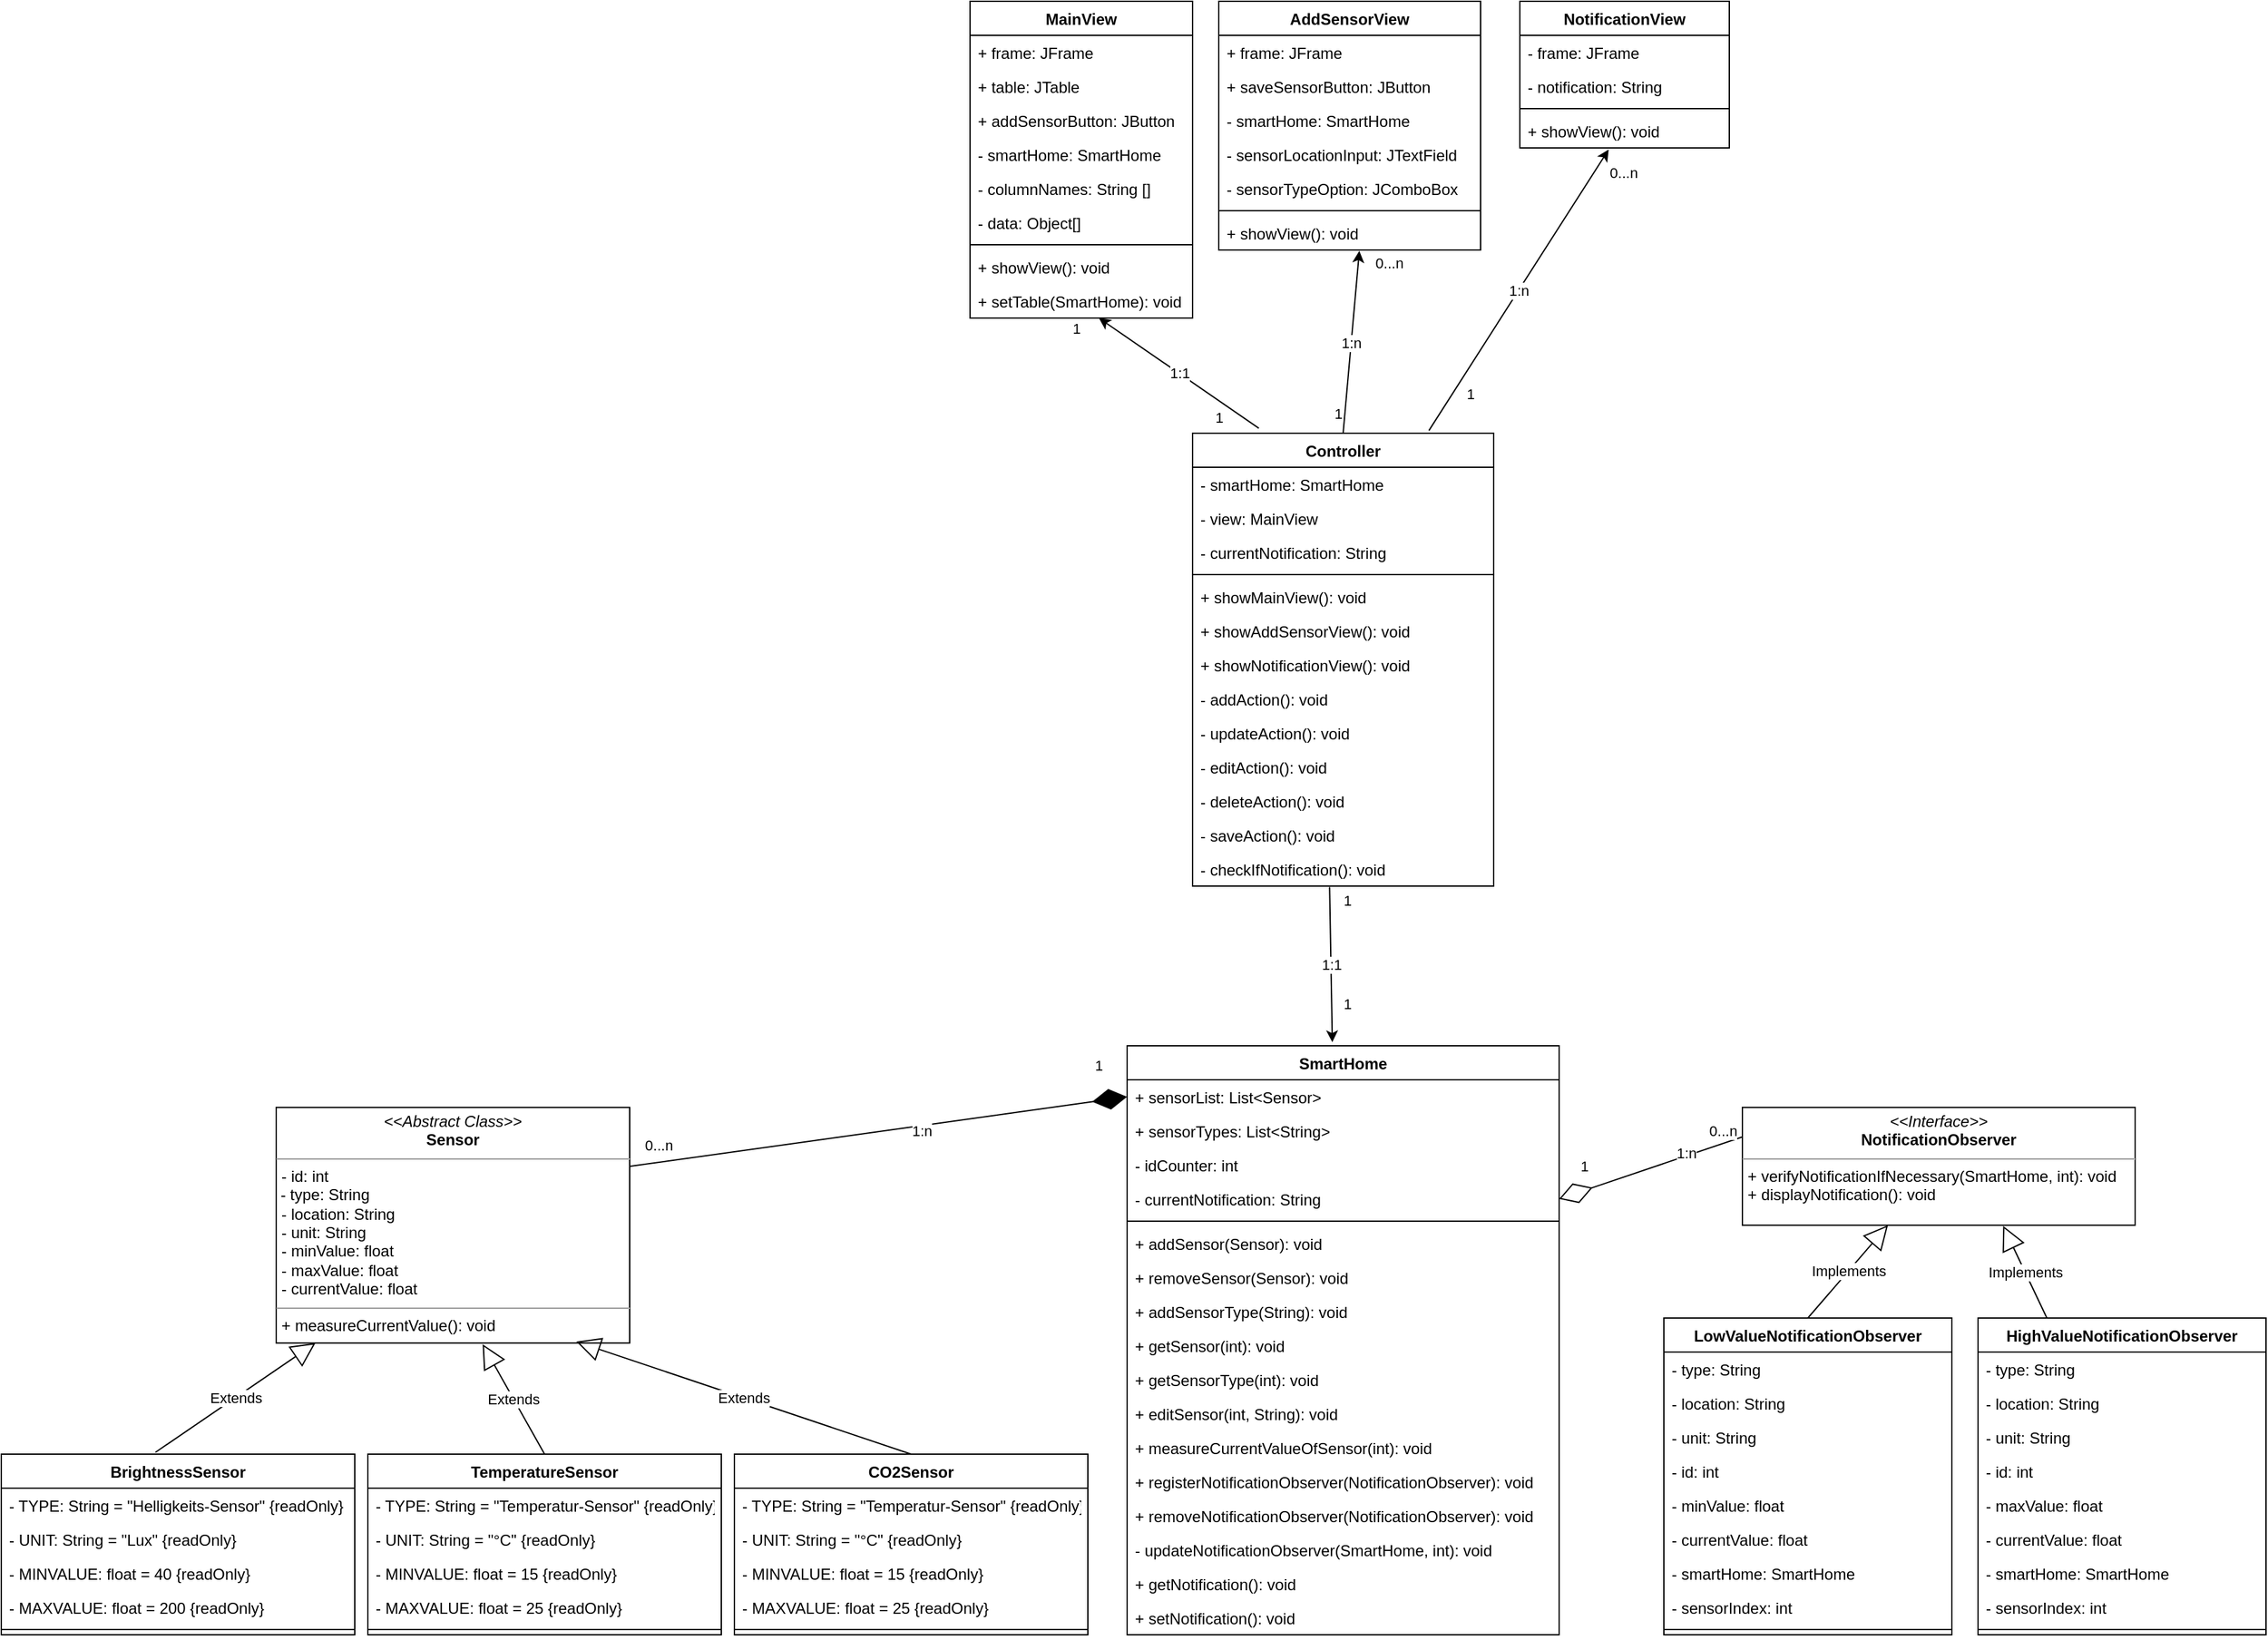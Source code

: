 <mxfile version="19.0.3" type="device"><diagram name="Page-1" id="c4acf3e9-155e-7222-9cf6-157b1a14988f"><mxGraphModel dx="1370" dy="1654" grid="1" gridSize="10" guides="1" tooltips="1" connect="1" arrows="1" fold="1" page="1" pageScale="1" pageWidth="1100" pageHeight="850" background="none" math="0" shadow="0"><root><mxCell id="0"/><mxCell id="1" parent="0"/><mxCell id="vU2wvbLDPUn8kgUTDL84-5" value="SmartHome" style="swimlane;fontStyle=1;align=center;verticalAlign=top;childLayout=stackLayout;horizontal=1;startSize=26;horizontalStack=0;resizeParent=1;resizeParentMax=0;resizeLast=0;collapsible=1;marginBottom=0;" parent="1" vertex="1"><mxGeometry x="870" y="388" width="330" height="450" as="geometry"/></mxCell><mxCell id="vU2wvbLDPUn8kgUTDL84-6" value="+ sensorList: List&lt;Sensor&gt;" style="text;strokeColor=none;fillColor=none;align=left;verticalAlign=top;spacingLeft=4;spacingRight=4;overflow=hidden;rotatable=0;points=[[0,0.5],[1,0.5]];portConstraint=eastwest;" parent="vU2wvbLDPUn8kgUTDL84-5" vertex="1"><mxGeometry y="26" width="330" height="26" as="geometry"/></mxCell><mxCell id="vU2wvbLDPUn8kgUTDL84-7" value="+ sensorTypes: List&lt;String&gt;" style="text;strokeColor=none;fillColor=none;align=left;verticalAlign=top;spacingLeft=4;spacingRight=4;overflow=hidden;rotatable=0;points=[[0,0.5],[1,0.5]];portConstraint=eastwest;" parent="vU2wvbLDPUn8kgUTDL84-5" vertex="1"><mxGeometry y="52" width="330" height="26" as="geometry"/></mxCell><mxCell id="vU2wvbLDPUn8kgUTDL84-44" value="- idCounter: int" style="text;strokeColor=none;fillColor=none;align=left;verticalAlign=top;spacingLeft=4;spacingRight=4;overflow=hidden;rotatable=0;points=[[0,0.5],[1,0.5]];portConstraint=eastwest;" parent="vU2wvbLDPUn8kgUTDL84-5" vertex="1"><mxGeometry y="78" width="330" height="26" as="geometry"/></mxCell><mxCell id="vU2wvbLDPUn8kgUTDL84-45" value="- currentNotification: String" style="text;strokeColor=none;fillColor=none;align=left;verticalAlign=top;spacingLeft=4;spacingRight=4;overflow=hidden;rotatable=0;points=[[0,0.5],[1,0.5]];portConstraint=eastwest;" parent="vU2wvbLDPUn8kgUTDL84-5" vertex="1"><mxGeometry y="104" width="330" height="26" as="geometry"/></mxCell><mxCell id="vU2wvbLDPUn8kgUTDL84-8" value="" style="line;strokeWidth=1;fillColor=none;align=left;verticalAlign=middle;spacingTop=-1;spacingLeft=3;spacingRight=3;rotatable=0;labelPosition=right;points=[];portConstraint=eastwest;" parent="vU2wvbLDPUn8kgUTDL84-5" vertex="1"><mxGeometry y="130" width="330" height="8" as="geometry"/></mxCell><mxCell id="vU2wvbLDPUn8kgUTDL84-9" value="+ addSensor(Sensor): void" style="text;strokeColor=none;fillColor=none;align=left;verticalAlign=top;spacingLeft=4;spacingRight=4;overflow=hidden;rotatable=0;points=[[0,0.5],[1,0.5]];portConstraint=eastwest;" parent="vU2wvbLDPUn8kgUTDL84-5" vertex="1"><mxGeometry y="138" width="330" height="26" as="geometry"/></mxCell><mxCell id="vU2wvbLDPUn8kgUTDL84-10" value="+ removeSensor(Sensor): void" style="text;strokeColor=none;fillColor=none;align=left;verticalAlign=top;spacingLeft=4;spacingRight=4;overflow=hidden;rotatable=0;points=[[0,0.5],[1,0.5]];portConstraint=eastwest;" parent="vU2wvbLDPUn8kgUTDL84-5" vertex="1"><mxGeometry y="164" width="330" height="26" as="geometry"/></mxCell><mxCell id="vU2wvbLDPUn8kgUTDL84-46" value="+ addSensorType(String): void" style="text;strokeColor=none;fillColor=none;align=left;verticalAlign=top;spacingLeft=4;spacingRight=4;overflow=hidden;rotatable=0;points=[[0,0.5],[1,0.5]];portConstraint=eastwest;" parent="vU2wvbLDPUn8kgUTDL84-5" vertex="1"><mxGeometry y="190" width="330" height="26" as="geometry"/></mxCell><mxCell id="vU2wvbLDPUn8kgUTDL84-47" value="+ getSensor(int): void" style="text;strokeColor=none;fillColor=none;align=left;verticalAlign=top;spacingLeft=4;spacingRight=4;overflow=hidden;rotatable=0;points=[[0,0.5],[1,0.5]];portConstraint=eastwest;" parent="vU2wvbLDPUn8kgUTDL84-5" vertex="1"><mxGeometry y="216" width="330" height="26" as="geometry"/></mxCell><mxCell id="vU2wvbLDPUn8kgUTDL84-48" value="+ getSensorType(int): void" style="text;strokeColor=none;fillColor=none;align=left;verticalAlign=top;spacingLeft=4;spacingRight=4;overflow=hidden;rotatable=0;points=[[0,0.5],[1,0.5]];portConstraint=eastwest;" parent="vU2wvbLDPUn8kgUTDL84-5" vertex="1"><mxGeometry y="242" width="330" height="26" as="geometry"/></mxCell><mxCell id="vU2wvbLDPUn8kgUTDL84-11" value="+ editSensor(int, String): void" style="text;strokeColor=none;fillColor=none;align=left;verticalAlign=top;spacingLeft=4;spacingRight=4;overflow=hidden;rotatable=0;points=[[0,0.5],[1,0.5]];portConstraint=eastwest;" parent="vU2wvbLDPUn8kgUTDL84-5" vertex="1"><mxGeometry y="268" width="330" height="26" as="geometry"/></mxCell><mxCell id="vU2wvbLDPUn8kgUTDL84-49" value="+ measureCurrentValueOfSensor(int): void" style="text;strokeColor=none;fillColor=none;align=left;verticalAlign=top;spacingLeft=4;spacingRight=4;overflow=hidden;rotatable=0;points=[[0,0.5],[1,0.5]];portConstraint=eastwest;" parent="vU2wvbLDPUn8kgUTDL84-5" vertex="1"><mxGeometry y="294" width="330" height="26" as="geometry"/></mxCell><mxCell id="vU2wvbLDPUn8kgUTDL84-53" value="+ registerNotificationObserver(NotificationObserver): void" style="text;strokeColor=none;fillColor=none;align=left;verticalAlign=top;spacingLeft=4;spacingRight=4;overflow=hidden;rotatable=0;points=[[0,0.5],[1,0.5]];portConstraint=eastwest;" parent="vU2wvbLDPUn8kgUTDL84-5" vertex="1"><mxGeometry y="320" width="330" height="26" as="geometry"/></mxCell><mxCell id="vU2wvbLDPUn8kgUTDL84-54" value="+ removeNotificationObserver(NotificationObserver): void" style="text;strokeColor=none;fillColor=none;align=left;verticalAlign=top;spacingLeft=4;spacingRight=4;overflow=hidden;rotatable=0;points=[[0,0.5],[1,0.5]];portConstraint=eastwest;" parent="vU2wvbLDPUn8kgUTDL84-5" vertex="1"><mxGeometry y="346" width="330" height="26" as="geometry"/></mxCell><mxCell id="vU2wvbLDPUn8kgUTDL84-55" value="- updateNotificationObserver(SmartHome, int): void" style="text;strokeColor=none;fillColor=none;align=left;verticalAlign=top;spacingLeft=4;spacingRight=4;overflow=hidden;rotatable=0;points=[[0,0.5],[1,0.5]];portConstraint=eastwest;" parent="vU2wvbLDPUn8kgUTDL84-5" vertex="1"><mxGeometry y="372" width="330" height="26" as="geometry"/></mxCell><mxCell id="vU2wvbLDPUn8kgUTDL84-56" value="+ getNotification(): void" style="text;strokeColor=none;fillColor=none;align=left;verticalAlign=top;spacingLeft=4;spacingRight=4;overflow=hidden;rotatable=0;points=[[0,0.5],[1,0.5]];portConstraint=eastwest;" parent="vU2wvbLDPUn8kgUTDL84-5" vertex="1"><mxGeometry y="398" width="330" height="26" as="geometry"/></mxCell><mxCell id="vU2wvbLDPUn8kgUTDL84-57" value="+ setNotification(): void" style="text;strokeColor=none;fillColor=none;align=left;verticalAlign=top;spacingLeft=4;spacingRight=4;overflow=hidden;rotatable=0;points=[[0,0.5],[1,0.5]];portConstraint=eastwest;" parent="vU2wvbLDPUn8kgUTDL84-5" vertex="1"><mxGeometry y="424" width="330" height="26" as="geometry"/></mxCell><mxCell id="vU2wvbLDPUn8kgUTDL84-12" value="" style="endArrow=diamondThin;endFill=1;endSize=24;html=1;rounded=0;entryX=0;entryY=0.5;entryDx=0;entryDy=0;exitX=1;exitY=0.25;exitDx=0;exitDy=0;" parent="1" source="vU2wvbLDPUn8kgUTDL84-16" target="vU2wvbLDPUn8kgUTDL84-6" edge="1"><mxGeometry width="160" relative="1" as="geometry"><mxPoint x="320" y="269" as="sourcePoint"/><mxPoint x="470" y="270" as="targetPoint"/></mxGeometry></mxCell><mxCell id="vU2wvbLDPUn8kgUTDL84-13" value="1:n" style="edgeLabel;html=1;align=center;verticalAlign=middle;resizable=0;points=[];" parent="vU2wvbLDPUn8kgUTDL84-12" vertex="1" connectable="0"><mxGeometry x="0.17" y="-4" relative="1" as="geometry"><mxPoint as="offset"/></mxGeometry></mxCell><mxCell id="vU2wvbLDPUn8kgUTDL84-14" value="0...n" style="edgeLabel;html=1;align=center;verticalAlign=middle;resizable=0;points=[];" parent="vU2wvbLDPUn8kgUTDL84-12" vertex="1" connectable="0"><mxGeometry x="-0.773" y="-2" relative="1" as="geometry"><mxPoint x="-22" y="-12" as="offset"/></mxGeometry></mxCell><mxCell id="vU2wvbLDPUn8kgUTDL84-15" value="1" style="edgeLabel;html=1;align=center;verticalAlign=middle;resizable=0;points=[];" parent="vU2wvbLDPUn8kgUTDL84-12" vertex="1" connectable="0"><mxGeometry x="-0.234" y="-2" relative="1" as="geometry"><mxPoint x="212" y="-59" as="offset"/></mxGeometry></mxCell><mxCell id="vU2wvbLDPUn8kgUTDL84-16" value="&lt;p style=&quot;margin:0px;margin-top:4px;text-align:center;&quot;&gt;&lt;i&gt;&amp;lt;&amp;lt;Abstract Class&amp;gt;&amp;gt;&lt;/i&gt;&lt;br&gt;&lt;b&gt;Sensor&lt;/b&gt;&lt;/p&gt;&lt;hr size=&quot;1&quot;&gt;&lt;p style=&quot;margin: 0px 0px 0px 4px;&quot;&gt;&lt;span style=&quot;background-color: initial;&quot;&gt;- id: int&lt;/span&gt;&lt;/p&gt;&amp;nbsp;-&amp;nbsp;&lt;span style=&quot;background-color: initial;&quot;&gt;type: String&lt;/span&gt;&lt;br&gt;&lt;p style=&quot;margin:0px;margin-left:4px;&quot;&gt;- location: String&lt;br&gt;- unit: String&lt;/p&gt;&lt;p style=&quot;margin:0px;margin-left:4px;&quot;&gt;- minValue: float&lt;br&gt;&lt;/p&gt;&lt;p style=&quot;margin:0px;margin-left:4px;&quot;&gt;- maxValue: float&lt;br&gt;&lt;/p&gt;&lt;p style=&quot;margin:0px;margin-left:4px;&quot;&gt;- currentValue: float&lt;br&gt;&lt;/p&gt;&lt;hr size=&quot;1&quot;&gt;&lt;p style=&quot;margin:0px;margin-left:4px;&quot;&gt;+ measureCurrentValue(): void&lt;/p&gt;" style="verticalAlign=top;align=left;overflow=fill;fontSize=12;fontFamily=Helvetica;html=1;" parent="1" vertex="1"><mxGeometry x="220" y="435.11" width="270" height="180" as="geometry"/></mxCell><mxCell id="vU2wvbLDPUn8kgUTDL84-17" value="BrightnessSensor" style="swimlane;fontStyle=1;align=center;verticalAlign=top;childLayout=stackLayout;horizontal=1;startSize=26;horizontalStack=0;resizeParent=1;resizeParentMax=0;resizeLast=0;collapsible=1;marginBottom=0;" parent="1" vertex="1"><mxGeometry x="10" y="700" width="270" height="138" as="geometry"/></mxCell><mxCell id="vU2wvbLDPUn8kgUTDL84-32" value="- TYPE: String = &quot;Helligkeits-Sensor&quot; {readOnly}" style="text;strokeColor=none;fillColor=none;align=left;verticalAlign=top;spacingLeft=4;spacingRight=4;overflow=hidden;rotatable=0;points=[[0,0.5],[1,0.5]];portConstraint=eastwest;" parent="vU2wvbLDPUn8kgUTDL84-17" vertex="1"><mxGeometry y="26" width="270" height="26" as="geometry"/></mxCell><mxCell id="vU2wvbLDPUn8kgUTDL84-33" value="- UNIT: String = &quot;Lux&quot; {readOnly}" style="text;strokeColor=none;fillColor=none;align=left;verticalAlign=top;spacingLeft=4;spacingRight=4;overflow=hidden;rotatable=0;points=[[0,0.5],[1,0.5]];portConstraint=eastwest;" parent="vU2wvbLDPUn8kgUTDL84-17" vertex="1"><mxGeometry y="52" width="270" height="26" as="geometry"/></mxCell><mxCell id="vU2wvbLDPUn8kgUTDL84-34" value="- MINVALUE: float = 40 {readOnly}" style="text;strokeColor=none;fillColor=none;align=left;verticalAlign=top;spacingLeft=4;spacingRight=4;overflow=hidden;rotatable=0;points=[[0,0.5],[1,0.5]];portConstraint=eastwest;" parent="vU2wvbLDPUn8kgUTDL84-17" vertex="1"><mxGeometry y="78" width="270" height="26" as="geometry"/></mxCell><mxCell id="vU2wvbLDPUn8kgUTDL84-35" value="- MAXVALUE: float = 200 {readOnly}" style="text;strokeColor=none;fillColor=none;align=left;verticalAlign=top;spacingLeft=4;spacingRight=4;overflow=hidden;rotatable=0;points=[[0,0.5],[1,0.5]];portConstraint=eastwest;" parent="vU2wvbLDPUn8kgUTDL84-17" vertex="1"><mxGeometry y="104" width="270" height="26" as="geometry"/></mxCell><mxCell id="vU2wvbLDPUn8kgUTDL84-18" value="" style="line;strokeWidth=1;fillColor=none;align=left;verticalAlign=middle;spacingTop=-1;spacingLeft=3;spacingRight=3;rotatable=0;labelPosition=right;points=[];portConstraint=eastwest;" parent="vU2wvbLDPUn8kgUTDL84-17" vertex="1"><mxGeometry y="130" width="270" height="8" as="geometry"/></mxCell><mxCell id="vU2wvbLDPUn8kgUTDL84-19" value="Extends" style="endArrow=block;endSize=16;endFill=0;html=1;rounded=0;exitX=0.436;exitY=-0.01;exitDx=0;exitDy=0;exitPerimeter=0;entryX=0.111;entryY=1;entryDx=0;entryDy=0;entryPerimeter=0;" parent="1" source="vU2wvbLDPUn8kgUTDL84-17" target="vU2wvbLDPUn8kgUTDL84-16" edge="1"><mxGeometry width="160" relative="1" as="geometry"><mxPoint x="340" y="480" as="sourcePoint"/><mxPoint x="500" y="480" as="targetPoint"/></mxGeometry></mxCell><mxCell id="vU2wvbLDPUn8kgUTDL84-20" value="TemperatureSensor" style="swimlane;fontStyle=1;align=center;verticalAlign=top;childLayout=stackLayout;horizontal=1;startSize=26;horizontalStack=0;resizeParent=1;resizeParentMax=0;resizeLast=0;collapsible=1;marginBottom=0;" parent="1" vertex="1"><mxGeometry x="290" y="700" width="270" height="138" as="geometry"/></mxCell><mxCell id="vU2wvbLDPUn8kgUTDL84-36" value="- TYPE: String = &quot;Temperatur-Sensor&quot; {readOnly}" style="text;strokeColor=none;fillColor=none;align=left;verticalAlign=top;spacingLeft=4;spacingRight=4;overflow=hidden;rotatable=0;points=[[0,0.5],[1,0.5]];portConstraint=eastwest;" parent="vU2wvbLDPUn8kgUTDL84-20" vertex="1"><mxGeometry y="26" width="270" height="26" as="geometry"/></mxCell><mxCell id="vU2wvbLDPUn8kgUTDL84-37" value="- UNIT: String = &quot;°C&quot; {readOnly}" style="text;strokeColor=none;fillColor=none;align=left;verticalAlign=top;spacingLeft=4;spacingRight=4;overflow=hidden;rotatable=0;points=[[0,0.5],[1,0.5]];portConstraint=eastwest;" parent="vU2wvbLDPUn8kgUTDL84-20" vertex="1"><mxGeometry y="52" width="270" height="26" as="geometry"/></mxCell><mxCell id="vU2wvbLDPUn8kgUTDL84-38" value="- MINVALUE: float = 15 {readOnly}" style="text;strokeColor=none;fillColor=none;align=left;verticalAlign=top;spacingLeft=4;spacingRight=4;overflow=hidden;rotatable=0;points=[[0,0.5],[1,0.5]];portConstraint=eastwest;" parent="vU2wvbLDPUn8kgUTDL84-20" vertex="1"><mxGeometry y="78" width="270" height="26" as="geometry"/></mxCell><mxCell id="vU2wvbLDPUn8kgUTDL84-39" value="- MAXVALUE: float = 25 {readOnly}" style="text;strokeColor=none;fillColor=none;align=left;verticalAlign=top;spacingLeft=4;spacingRight=4;overflow=hidden;rotatable=0;points=[[0,0.5],[1,0.5]];portConstraint=eastwest;" parent="vU2wvbLDPUn8kgUTDL84-20" vertex="1"><mxGeometry y="104" width="270" height="26" as="geometry"/></mxCell><mxCell id="vU2wvbLDPUn8kgUTDL84-21" value="" style="line;strokeWidth=1;fillColor=none;align=left;verticalAlign=middle;spacingTop=-1;spacingLeft=3;spacingRight=3;rotatable=0;labelPosition=right;points=[];portConstraint=eastwest;" parent="vU2wvbLDPUn8kgUTDL84-20" vertex="1"><mxGeometry y="130" width="270" height="8" as="geometry"/></mxCell><mxCell id="vU2wvbLDPUn8kgUTDL84-22" value="CO2Sensor" style="swimlane;fontStyle=1;align=center;verticalAlign=top;childLayout=stackLayout;horizontal=1;startSize=26;horizontalStack=0;resizeParent=1;resizeParentMax=0;resizeLast=0;collapsible=1;marginBottom=0;" parent="1" vertex="1"><mxGeometry x="570" y="700" width="270" height="138" as="geometry"/></mxCell><mxCell id="vU2wvbLDPUn8kgUTDL84-40" value="- TYPE: String = &quot;Temperatur-Sensor&quot; {readOnly}" style="text;strokeColor=none;fillColor=none;align=left;verticalAlign=top;spacingLeft=4;spacingRight=4;overflow=hidden;rotatable=0;points=[[0,0.5],[1,0.5]];portConstraint=eastwest;" parent="vU2wvbLDPUn8kgUTDL84-22" vertex="1"><mxGeometry y="26" width="270" height="26" as="geometry"/></mxCell><mxCell id="vU2wvbLDPUn8kgUTDL84-41" value="- UNIT: String = &quot;°C&quot; {readOnly}" style="text;strokeColor=none;fillColor=none;align=left;verticalAlign=top;spacingLeft=4;spacingRight=4;overflow=hidden;rotatable=0;points=[[0,0.5],[1,0.5]];portConstraint=eastwest;" parent="vU2wvbLDPUn8kgUTDL84-22" vertex="1"><mxGeometry y="52" width="270" height="26" as="geometry"/></mxCell><mxCell id="vU2wvbLDPUn8kgUTDL84-42" value="- MINVALUE: float = 15 {readOnly}" style="text;strokeColor=none;fillColor=none;align=left;verticalAlign=top;spacingLeft=4;spacingRight=4;overflow=hidden;rotatable=0;points=[[0,0.5],[1,0.5]];portConstraint=eastwest;" parent="vU2wvbLDPUn8kgUTDL84-22" vertex="1"><mxGeometry y="78" width="270" height="26" as="geometry"/></mxCell><mxCell id="vU2wvbLDPUn8kgUTDL84-43" value="- MAXVALUE: float = 25 {readOnly}" style="text;strokeColor=none;fillColor=none;align=left;verticalAlign=top;spacingLeft=4;spacingRight=4;overflow=hidden;rotatable=0;points=[[0,0.5],[1,0.5]];portConstraint=eastwest;" parent="vU2wvbLDPUn8kgUTDL84-22" vertex="1"><mxGeometry y="104" width="270" height="26" as="geometry"/></mxCell><mxCell id="vU2wvbLDPUn8kgUTDL84-23" value="" style="line;strokeWidth=1;fillColor=none;align=left;verticalAlign=middle;spacingTop=-1;spacingLeft=3;spacingRight=3;rotatable=0;labelPosition=right;points=[];portConstraint=eastwest;" parent="vU2wvbLDPUn8kgUTDL84-22" vertex="1"><mxGeometry y="130" width="270" height="8" as="geometry"/></mxCell><mxCell id="vU2wvbLDPUn8kgUTDL84-24" value="Extends" style="endArrow=block;endSize=16;endFill=0;html=1;rounded=0;exitX=0.5;exitY=0;exitDx=0;exitDy=0;entryX=0.584;entryY=1.005;entryDx=0;entryDy=0;entryPerimeter=0;" parent="1" source="vU2wvbLDPUn8kgUTDL84-20" target="vU2wvbLDPUn8kgUTDL84-16" edge="1"><mxGeometry width="160" relative="1" as="geometry"><mxPoint x="137.72" y="497.58" as="sourcePoint"/><mxPoint x="204.621" y="440" as="targetPoint"/></mxGeometry></mxCell><mxCell id="vU2wvbLDPUn8kgUTDL84-25" value="Extends" style="endArrow=block;endSize=16;endFill=0;html=1;rounded=0;exitX=0.5;exitY=0;exitDx=0;exitDy=0;entryX=0.849;entryY=0.994;entryDx=0;entryDy=0;entryPerimeter=0;" parent="1" source="vU2wvbLDPUn8kgUTDL84-22" target="vU2wvbLDPUn8kgUTDL84-16" edge="1"><mxGeometry width="160" relative="1" as="geometry"><mxPoint x="147.72" y="507.58" as="sourcePoint"/><mxPoint x="530" y="560" as="targetPoint"/></mxGeometry></mxCell><mxCell id="vU2wvbLDPUn8kgUTDL84-26" value="HighValueNotificationObserver" style="swimlane;fontStyle=1;align=center;verticalAlign=top;childLayout=stackLayout;horizontal=1;startSize=26;horizontalStack=0;resizeParent=1;resizeParentMax=0;resizeLast=0;collapsible=1;marginBottom=0;" parent="1" vertex="1"><mxGeometry x="1520" y="596" width="220" height="242" as="geometry"/></mxCell><mxCell id="vU2wvbLDPUn8kgUTDL84-27" value="- type: String" style="text;strokeColor=none;fillColor=none;align=left;verticalAlign=top;spacingLeft=4;spacingRight=4;overflow=hidden;rotatable=0;points=[[0,0.5],[1,0.5]];portConstraint=eastwest;" parent="vU2wvbLDPUn8kgUTDL84-26" vertex="1"><mxGeometry y="26" width="220" height="26" as="geometry"/></mxCell><mxCell id="vU2wvbLDPUn8kgUTDL84-60" value="- location: String" style="text;strokeColor=none;fillColor=none;align=left;verticalAlign=top;spacingLeft=4;spacingRight=4;overflow=hidden;rotatable=0;points=[[0,0.5],[1,0.5]];portConstraint=eastwest;" parent="vU2wvbLDPUn8kgUTDL84-26" vertex="1"><mxGeometry y="52" width="220" height="26" as="geometry"/></mxCell><mxCell id="vU2wvbLDPUn8kgUTDL84-61" value="- unit: String" style="text;strokeColor=none;fillColor=none;align=left;verticalAlign=top;spacingLeft=4;spacingRight=4;overflow=hidden;rotatable=0;points=[[0,0.5],[1,0.5]];portConstraint=eastwest;" parent="vU2wvbLDPUn8kgUTDL84-26" vertex="1"><mxGeometry y="78" width="220" height="26" as="geometry"/></mxCell><mxCell id="vU2wvbLDPUn8kgUTDL84-62" value="- id: int" style="text;strokeColor=none;fillColor=none;align=left;verticalAlign=top;spacingLeft=4;spacingRight=4;overflow=hidden;rotatable=0;points=[[0,0.5],[1,0.5]];portConstraint=eastwest;" parent="vU2wvbLDPUn8kgUTDL84-26" vertex="1"><mxGeometry y="104" width="220" height="26" as="geometry"/></mxCell><mxCell id="vU2wvbLDPUn8kgUTDL84-63" value="- maxValue: float" style="text;strokeColor=none;fillColor=none;align=left;verticalAlign=top;spacingLeft=4;spacingRight=4;overflow=hidden;rotatable=0;points=[[0,0.5],[1,0.5]];portConstraint=eastwest;" parent="vU2wvbLDPUn8kgUTDL84-26" vertex="1"><mxGeometry y="130" width="220" height="26" as="geometry"/></mxCell><mxCell id="vU2wvbLDPUn8kgUTDL84-64" value="- currentValue: float" style="text;strokeColor=none;fillColor=none;align=left;verticalAlign=top;spacingLeft=4;spacingRight=4;overflow=hidden;rotatable=0;points=[[0,0.5],[1,0.5]];portConstraint=eastwest;" parent="vU2wvbLDPUn8kgUTDL84-26" vertex="1"><mxGeometry y="156" width="220" height="26" as="geometry"/></mxCell><mxCell id="vU2wvbLDPUn8kgUTDL84-65" value="- smartHome: SmartHome" style="text;strokeColor=none;fillColor=none;align=left;verticalAlign=top;spacingLeft=4;spacingRight=4;overflow=hidden;rotatable=0;points=[[0,0.5],[1,0.5]];portConstraint=eastwest;" parent="vU2wvbLDPUn8kgUTDL84-26" vertex="1"><mxGeometry y="182" width="220" height="26" as="geometry"/></mxCell><mxCell id="vU2wvbLDPUn8kgUTDL84-66" value="- sensorIndex: int" style="text;strokeColor=none;fillColor=none;align=left;verticalAlign=top;spacingLeft=4;spacingRight=4;overflow=hidden;rotatable=0;points=[[0,0.5],[1,0.5]];portConstraint=eastwest;" parent="vU2wvbLDPUn8kgUTDL84-26" vertex="1"><mxGeometry y="208" width="220" height="26" as="geometry"/></mxCell><mxCell id="vU2wvbLDPUn8kgUTDL84-28" value="" style="line;strokeWidth=1;fillColor=none;align=left;verticalAlign=middle;spacingTop=-1;spacingLeft=3;spacingRight=3;rotatable=0;labelPosition=right;points=[];portConstraint=eastwest;" parent="vU2wvbLDPUn8kgUTDL84-26" vertex="1"><mxGeometry y="234" width="220" height="8" as="geometry"/></mxCell><mxCell id="vU2wvbLDPUn8kgUTDL84-58" value="&lt;p style=&quot;margin:0px;margin-top:4px;text-align:center;&quot;&gt;&lt;i&gt;&amp;lt;&amp;lt;Interface&amp;gt;&amp;gt;&lt;/i&gt;&lt;br&gt;&lt;b&gt;NotificationObserver&lt;/b&gt;&lt;/p&gt;&lt;hr size=&quot;1&quot;&gt;&lt;p style=&quot;margin:0px;margin-left:4px;&quot;&gt;+ verifyNotificationIfNecessary(SmartHome, int): void&lt;/p&gt;&lt;p style=&quot;margin:0px;margin-left:4px;&quot;&gt;+ displayNotification(): void&lt;/p&gt;" style="verticalAlign=top;align=left;overflow=fill;fontSize=12;fontFamily=Helvetica;html=1;" parent="1" vertex="1"><mxGeometry x="1340" y="435.11" width="300" height="90" as="geometry"/></mxCell><mxCell id="vU2wvbLDPUn8kgUTDL84-67" value="LowValueNotificationObserver" style="swimlane;fontStyle=1;align=center;verticalAlign=top;childLayout=stackLayout;horizontal=1;startSize=26;horizontalStack=0;resizeParent=1;resizeParentMax=0;resizeLast=0;collapsible=1;marginBottom=0;" parent="1" vertex="1"><mxGeometry x="1280" y="596" width="220" height="242" as="geometry"/></mxCell><mxCell id="vU2wvbLDPUn8kgUTDL84-68" value="- type: String" style="text;strokeColor=none;fillColor=none;align=left;verticalAlign=top;spacingLeft=4;spacingRight=4;overflow=hidden;rotatable=0;points=[[0,0.5],[1,0.5]];portConstraint=eastwest;" parent="vU2wvbLDPUn8kgUTDL84-67" vertex="1"><mxGeometry y="26" width="220" height="26" as="geometry"/></mxCell><mxCell id="vU2wvbLDPUn8kgUTDL84-69" value="- location: String" style="text;strokeColor=none;fillColor=none;align=left;verticalAlign=top;spacingLeft=4;spacingRight=4;overflow=hidden;rotatable=0;points=[[0,0.5],[1,0.5]];portConstraint=eastwest;" parent="vU2wvbLDPUn8kgUTDL84-67" vertex="1"><mxGeometry y="52" width="220" height="26" as="geometry"/></mxCell><mxCell id="vU2wvbLDPUn8kgUTDL84-70" value="- unit: String" style="text;strokeColor=none;fillColor=none;align=left;verticalAlign=top;spacingLeft=4;spacingRight=4;overflow=hidden;rotatable=0;points=[[0,0.5],[1,0.5]];portConstraint=eastwest;" parent="vU2wvbLDPUn8kgUTDL84-67" vertex="1"><mxGeometry y="78" width="220" height="26" as="geometry"/></mxCell><mxCell id="vU2wvbLDPUn8kgUTDL84-71" value="- id: int" style="text;strokeColor=none;fillColor=none;align=left;verticalAlign=top;spacingLeft=4;spacingRight=4;overflow=hidden;rotatable=0;points=[[0,0.5],[1,0.5]];portConstraint=eastwest;" parent="vU2wvbLDPUn8kgUTDL84-67" vertex="1"><mxGeometry y="104" width="220" height="26" as="geometry"/></mxCell><mxCell id="vU2wvbLDPUn8kgUTDL84-72" value="- minValue: float" style="text;strokeColor=none;fillColor=none;align=left;verticalAlign=top;spacingLeft=4;spacingRight=4;overflow=hidden;rotatable=0;points=[[0,0.5],[1,0.5]];portConstraint=eastwest;" parent="vU2wvbLDPUn8kgUTDL84-67" vertex="1"><mxGeometry y="130" width="220" height="26" as="geometry"/></mxCell><mxCell id="vU2wvbLDPUn8kgUTDL84-73" value="- currentValue: float" style="text;strokeColor=none;fillColor=none;align=left;verticalAlign=top;spacingLeft=4;spacingRight=4;overflow=hidden;rotatable=0;points=[[0,0.5],[1,0.5]];portConstraint=eastwest;" parent="vU2wvbLDPUn8kgUTDL84-67" vertex="1"><mxGeometry y="156" width="220" height="26" as="geometry"/></mxCell><mxCell id="vU2wvbLDPUn8kgUTDL84-74" value="- smartHome: SmartHome" style="text;strokeColor=none;fillColor=none;align=left;verticalAlign=top;spacingLeft=4;spacingRight=4;overflow=hidden;rotatable=0;points=[[0,0.5],[1,0.5]];portConstraint=eastwest;" parent="vU2wvbLDPUn8kgUTDL84-67" vertex="1"><mxGeometry y="182" width="220" height="26" as="geometry"/></mxCell><mxCell id="vU2wvbLDPUn8kgUTDL84-75" value="- sensorIndex: int" style="text;strokeColor=none;fillColor=none;align=left;verticalAlign=top;spacingLeft=4;spacingRight=4;overflow=hidden;rotatable=0;points=[[0,0.5],[1,0.5]];portConstraint=eastwest;" parent="vU2wvbLDPUn8kgUTDL84-67" vertex="1"><mxGeometry y="208" width="220" height="26" as="geometry"/></mxCell><mxCell id="vU2wvbLDPUn8kgUTDL84-76" value="" style="line;strokeWidth=1;fillColor=none;align=left;verticalAlign=middle;spacingTop=-1;spacingLeft=3;spacingRight=3;rotatable=0;labelPosition=right;points=[];portConstraint=eastwest;" parent="vU2wvbLDPUn8kgUTDL84-67" vertex="1"><mxGeometry y="234" width="220" height="8" as="geometry"/></mxCell><mxCell id="vU2wvbLDPUn8kgUTDL84-77" value="" style="endArrow=diamondThin;endFill=0;endSize=24;html=1;rounded=0;entryX=1;entryY=0.5;entryDx=0;entryDy=0;exitX=0;exitY=0.25;exitDx=0;exitDy=0;" parent="1" source="vU2wvbLDPUn8kgUTDL84-58" target="vU2wvbLDPUn8kgUTDL84-45" edge="1"><mxGeometry width="160" relative="1" as="geometry"><mxPoint x="760" y="220" as="sourcePoint"/><mxPoint x="600" y="360" as="targetPoint"/></mxGeometry></mxCell><mxCell id="vU2wvbLDPUn8kgUTDL84-79" value="1:n" style="edgeLabel;html=1;align=center;verticalAlign=middle;resizable=0;points=[];" parent="vU2wvbLDPUn8kgUTDL84-77" vertex="1" connectable="0"><mxGeometry x="-0.389" y="-2" relative="1" as="geometry"><mxPoint as="offset"/></mxGeometry></mxCell><mxCell id="vU2wvbLDPUn8kgUTDL84-80" value="0...n" style="edgeLabel;html=1;align=center;verticalAlign=middle;resizable=0;points=[];" parent="1" vertex="1" connectable="0"><mxGeometry x="1240.002" y="659.997" as="geometry"><mxPoint x="85" y="-207" as="offset"/></mxGeometry></mxCell><mxCell id="vU2wvbLDPUn8kgUTDL84-81" value="1" style="edgeLabel;html=1;align=center;verticalAlign=middle;resizable=0;points=[];" parent="1" vertex="1" connectable="0"><mxGeometry x="1169.996" y="425.003" as="geometry"><mxPoint x="49" y="55" as="offset"/></mxGeometry></mxCell><mxCell id="vU2wvbLDPUn8kgUTDL84-85" value="Implements" style="endArrow=block;endSize=16;endFill=0;html=1;rounded=0;exitX=0.5;exitY=0;exitDx=0;exitDy=0;" parent="1" source="vU2wvbLDPUn8kgUTDL84-67" target="vU2wvbLDPUn8kgUTDL84-58" edge="1"><mxGeometry width="160" relative="1" as="geometry"><mxPoint x="1690" y="500" as="sourcePoint"/><mxPoint x="1930" y="440" as="targetPoint"/></mxGeometry></mxCell><mxCell id="vU2wvbLDPUn8kgUTDL84-86" value="Implements" style="endArrow=block;endSize=16;endFill=0;html=1;rounded=0;entryX=0.664;entryY=1.006;entryDx=0;entryDy=0;entryPerimeter=0;" parent="1" source="vU2wvbLDPUn8kgUTDL84-26" target="vU2wvbLDPUn8kgUTDL84-58" edge="1"><mxGeometry width="160" relative="1" as="geometry"><mxPoint x="1810" y="300" as="sourcePoint"/><mxPoint x="1560" y="330" as="targetPoint"/></mxGeometry></mxCell><mxCell id="vU2wvbLDPUn8kgUTDL84-87" value="Controller" style="swimlane;fontStyle=1;align=center;verticalAlign=top;childLayout=stackLayout;horizontal=1;startSize=26;horizontalStack=0;resizeParent=1;resizeParentMax=0;resizeLast=0;collapsible=1;marginBottom=0;" parent="1" vertex="1"><mxGeometry x="920" y="-80" width="230" height="346" as="geometry"/></mxCell><mxCell id="vU2wvbLDPUn8kgUTDL84-88" value="- smartHome: SmartHome" style="text;strokeColor=none;fillColor=none;align=left;verticalAlign=top;spacingLeft=4;spacingRight=4;overflow=hidden;rotatable=0;points=[[0,0.5],[1,0.5]];portConstraint=eastwest;" parent="vU2wvbLDPUn8kgUTDL84-87" vertex="1"><mxGeometry y="26" width="230" height="26" as="geometry"/></mxCell><mxCell id="vU2wvbLDPUn8kgUTDL84-91" value="- view: MainView" style="text;strokeColor=none;fillColor=none;align=left;verticalAlign=top;spacingLeft=4;spacingRight=4;overflow=hidden;rotatable=0;points=[[0,0.5],[1,0.5]];portConstraint=eastwest;" parent="vU2wvbLDPUn8kgUTDL84-87" vertex="1"><mxGeometry y="52" width="230" height="26" as="geometry"/></mxCell><mxCell id="vU2wvbLDPUn8kgUTDL84-92" value="- currentNotification: String" style="text;strokeColor=none;fillColor=none;align=left;verticalAlign=top;spacingLeft=4;spacingRight=4;overflow=hidden;rotatable=0;points=[[0,0.5],[1,0.5]];portConstraint=eastwest;" parent="vU2wvbLDPUn8kgUTDL84-87" vertex="1"><mxGeometry y="78" width="230" height="26" as="geometry"/></mxCell><mxCell id="vU2wvbLDPUn8kgUTDL84-89" value="" style="line;strokeWidth=1;fillColor=none;align=left;verticalAlign=middle;spacingTop=-1;spacingLeft=3;spacingRight=3;rotatable=0;labelPosition=right;points=[];portConstraint=eastwest;" parent="vU2wvbLDPUn8kgUTDL84-87" vertex="1"><mxGeometry y="104" width="230" height="8" as="geometry"/></mxCell><mxCell id="vU2wvbLDPUn8kgUTDL84-90" value="+ showMainView(): void" style="text;strokeColor=none;fillColor=none;align=left;verticalAlign=top;spacingLeft=4;spacingRight=4;overflow=hidden;rotatable=0;points=[[0,0.5],[1,0.5]];portConstraint=eastwest;" parent="vU2wvbLDPUn8kgUTDL84-87" vertex="1"><mxGeometry y="112" width="230" height="26" as="geometry"/></mxCell><mxCell id="vU2wvbLDPUn8kgUTDL84-101" value="+ showAddSensorView(): void" style="text;strokeColor=none;fillColor=none;align=left;verticalAlign=top;spacingLeft=4;spacingRight=4;overflow=hidden;rotatable=0;points=[[0,0.5],[1,0.5]];portConstraint=eastwest;" parent="vU2wvbLDPUn8kgUTDL84-87" vertex="1"><mxGeometry y="138" width="230" height="26" as="geometry"/></mxCell><mxCell id="vU2wvbLDPUn8kgUTDL84-102" value="+ showNotificationView(): void" style="text;strokeColor=none;fillColor=none;align=left;verticalAlign=top;spacingLeft=4;spacingRight=4;overflow=hidden;rotatable=0;points=[[0,0.5],[1,0.5]];portConstraint=eastwest;" parent="vU2wvbLDPUn8kgUTDL84-87" vertex="1"><mxGeometry y="164" width="230" height="26" as="geometry"/></mxCell><mxCell id="vU2wvbLDPUn8kgUTDL84-94" value="- addAction(): void" style="text;strokeColor=none;fillColor=none;align=left;verticalAlign=top;spacingLeft=4;spacingRight=4;overflow=hidden;rotatable=0;points=[[0,0.5],[1,0.5]];portConstraint=eastwest;" parent="vU2wvbLDPUn8kgUTDL84-87" vertex="1"><mxGeometry y="190" width="230" height="26" as="geometry"/></mxCell><mxCell id="vU2wvbLDPUn8kgUTDL84-96" value="- updateAction(): void" style="text;strokeColor=none;fillColor=none;align=left;verticalAlign=top;spacingLeft=4;spacingRight=4;overflow=hidden;rotatable=0;points=[[0,0.5],[1,0.5]];portConstraint=eastwest;" parent="vU2wvbLDPUn8kgUTDL84-87" vertex="1"><mxGeometry y="216" width="230" height="26" as="geometry"/></mxCell><mxCell id="vU2wvbLDPUn8kgUTDL84-97" value="- editAction(): void" style="text;strokeColor=none;fillColor=none;align=left;verticalAlign=top;spacingLeft=4;spacingRight=4;overflow=hidden;rotatable=0;points=[[0,0.5],[1,0.5]];portConstraint=eastwest;" parent="vU2wvbLDPUn8kgUTDL84-87" vertex="1"><mxGeometry y="242" width="230" height="26" as="geometry"/></mxCell><mxCell id="vU2wvbLDPUn8kgUTDL84-98" value="- deleteAction(): void" style="text;strokeColor=none;fillColor=none;align=left;verticalAlign=top;spacingLeft=4;spacingRight=4;overflow=hidden;rotatable=0;points=[[0,0.5],[1,0.5]];portConstraint=eastwest;" parent="vU2wvbLDPUn8kgUTDL84-87" vertex="1"><mxGeometry y="268" width="230" height="26" as="geometry"/></mxCell><mxCell id="vU2wvbLDPUn8kgUTDL84-99" value="- saveAction(): void" style="text;strokeColor=none;fillColor=none;align=left;verticalAlign=top;spacingLeft=4;spacingRight=4;overflow=hidden;rotatable=0;points=[[0,0.5],[1,0.5]];portConstraint=eastwest;" parent="vU2wvbLDPUn8kgUTDL84-87" vertex="1"><mxGeometry y="294" width="230" height="26" as="geometry"/></mxCell><mxCell id="vU2wvbLDPUn8kgUTDL84-103" value="- checkIfNotification(): void" style="text;strokeColor=none;fillColor=none;align=left;verticalAlign=top;spacingLeft=4;spacingRight=4;overflow=hidden;rotatable=0;points=[[0,0.5],[1,0.5]];portConstraint=eastwest;" parent="vU2wvbLDPUn8kgUTDL84-87" vertex="1"><mxGeometry y="320" width="230" height="26" as="geometry"/></mxCell><mxCell id="vU2wvbLDPUn8kgUTDL84-105" value="" style="endArrow=classic;html=1;rounded=0;exitX=0.455;exitY=1.028;exitDx=0;exitDy=0;exitPerimeter=0;entryX=0.475;entryY=-0.006;entryDx=0;entryDy=0;entryPerimeter=0;" parent="1" source="vU2wvbLDPUn8kgUTDL84-103" target="vU2wvbLDPUn8kgUTDL84-5" edge="1"><mxGeometry relative="1" as="geometry"><mxPoint x="1070" y="320" as="sourcePoint"/><mxPoint x="1170" y="320" as="targetPoint"/></mxGeometry></mxCell><mxCell id="vU2wvbLDPUn8kgUTDL84-106" value="1:1" style="edgeLabel;resizable=0;html=1;align=center;verticalAlign=middle;" parent="vU2wvbLDPUn8kgUTDL84-105" connectable="0" vertex="1"><mxGeometry relative="1" as="geometry"/></mxCell><mxCell id="vU2wvbLDPUn8kgUTDL84-107" value="1" style="edgeLabel;html=1;align=center;verticalAlign=middle;resizable=0;points=[];" parent="vU2wvbLDPUn8kgUTDL84-105" vertex="1" connectable="0"><mxGeometry x="-0.641" y="1" relative="1" as="geometry"><mxPoint x="12" y="68" as="offset"/></mxGeometry></mxCell><mxCell id="vU2wvbLDPUn8kgUTDL84-108" value="1" style="edgeLabel;html=1;align=center;verticalAlign=middle;resizable=0;points=[];" parent="vU2wvbLDPUn8kgUTDL84-105" vertex="1" connectable="0"><mxGeometry x="-0.597" y="2" relative="1" as="geometry"><mxPoint x="11" y="-14" as="offset"/></mxGeometry></mxCell><mxCell id="vU2wvbLDPUn8kgUTDL84-109" value="MainView" style="swimlane;fontStyle=1;align=center;verticalAlign=top;childLayout=stackLayout;horizontal=1;startSize=26;horizontalStack=0;resizeParent=1;resizeParentMax=0;resizeLast=0;collapsible=1;marginBottom=0;" parent="1" vertex="1"><mxGeometry x="750" y="-410" width="170" height="242" as="geometry"/></mxCell><mxCell id="CMH5ZonNzDiivBEa3XNr-7" value="+ frame: JFrame" style="text;strokeColor=none;fillColor=none;align=left;verticalAlign=top;spacingLeft=4;spacingRight=4;overflow=hidden;rotatable=0;points=[[0,0.5],[1,0.5]];portConstraint=eastwest;" parent="vU2wvbLDPUn8kgUTDL84-109" vertex="1"><mxGeometry y="26" width="170" height="26" as="geometry"/></mxCell><mxCell id="CMH5ZonNzDiivBEa3XNr-9" value="+ table: JTable" style="text;strokeColor=none;fillColor=none;align=left;verticalAlign=top;spacingLeft=4;spacingRight=4;overflow=hidden;rotatable=0;points=[[0,0.5],[1,0.5]];portConstraint=eastwest;" parent="vU2wvbLDPUn8kgUTDL84-109" vertex="1"><mxGeometry y="52" width="170" height="26" as="geometry"/></mxCell><mxCell id="CMH5ZonNzDiivBEa3XNr-8" value="+ addSensorButton: JButton" style="text;strokeColor=none;fillColor=none;align=left;verticalAlign=top;spacingLeft=4;spacingRight=4;overflow=hidden;rotatable=0;points=[[0,0.5],[1,0.5]];portConstraint=eastwest;" parent="vU2wvbLDPUn8kgUTDL84-109" vertex="1"><mxGeometry y="78" width="170" height="26" as="geometry"/></mxCell><mxCell id="vU2wvbLDPUn8kgUTDL84-110" value="- smartHome: SmartHome" style="text;strokeColor=none;fillColor=none;align=left;verticalAlign=top;spacingLeft=4;spacingRight=4;overflow=hidden;rotatable=0;points=[[0,0.5],[1,0.5]];portConstraint=eastwest;" parent="vU2wvbLDPUn8kgUTDL84-109" vertex="1"><mxGeometry y="104" width="170" height="26" as="geometry"/></mxCell><mxCell id="CMH5ZonNzDiivBEa3XNr-4" value="- columnNames: String []" style="text;strokeColor=none;fillColor=none;align=left;verticalAlign=top;spacingLeft=4;spacingRight=4;overflow=hidden;rotatable=0;points=[[0,0.5],[1,0.5]];portConstraint=eastwest;" parent="vU2wvbLDPUn8kgUTDL84-109" vertex="1"><mxGeometry y="130" width="170" height="26" as="geometry"/></mxCell><mxCell id="CMH5ZonNzDiivBEa3XNr-6" value="- data: Object[]" style="text;strokeColor=none;fillColor=none;align=left;verticalAlign=top;spacingLeft=4;spacingRight=4;overflow=hidden;rotatable=0;points=[[0,0.5],[1,0.5]];portConstraint=eastwest;" parent="vU2wvbLDPUn8kgUTDL84-109" vertex="1"><mxGeometry y="156" width="170" height="26" as="geometry"/></mxCell><mxCell id="vU2wvbLDPUn8kgUTDL84-111" value="" style="line;strokeWidth=1;fillColor=none;align=left;verticalAlign=middle;spacingTop=-1;spacingLeft=3;spacingRight=3;rotatable=0;labelPosition=right;points=[];portConstraint=eastwest;" parent="vU2wvbLDPUn8kgUTDL84-109" vertex="1"><mxGeometry y="182" width="170" height="8" as="geometry"/></mxCell><mxCell id="vU2wvbLDPUn8kgUTDL84-112" value="+ showView(): void" style="text;strokeColor=none;fillColor=none;align=left;verticalAlign=top;spacingLeft=4;spacingRight=4;overflow=hidden;rotatable=0;points=[[0,0.5],[1,0.5]];portConstraint=eastwest;" parent="vU2wvbLDPUn8kgUTDL84-109" vertex="1"><mxGeometry y="190" width="170" height="26" as="geometry"/></mxCell><mxCell id="CMH5ZonNzDiivBEa3XNr-11" value="+ setTable(SmartHome): void" style="text;strokeColor=none;fillColor=none;align=left;verticalAlign=top;spacingLeft=4;spacingRight=4;overflow=hidden;rotatable=0;points=[[0,0.5],[1,0.5]];portConstraint=eastwest;" parent="vU2wvbLDPUn8kgUTDL84-109" vertex="1"><mxGeometry y="216" width="170" height="26" as="geometry"/></mxCell><mxCell id="vU2wvbLDPUn8kgUTDL84-113" value="AddSensorView" style="swimlane;fontStyle=1;align=center;verticalAlign=top;childLayout=stackLayout;horizontal=1;startSize=26;horizontalStack=0;resizeParent=1;resizeParentMax=0;resizeLast=0;collapsible=1;marginBottom=0;" parent="1" vertex="1"><mxGeometry x="940" y="-410" width="200" height="190" as="geometry"/></mxCell><mxCell id="CMH5ZonNzDiivBEa3XNr-14" value="+ frame: JFrame" style="text;strokeColor=none;fillColor=none;align=left;verticalAlign=top;spacingLeft=4;spacingRight=4;overflow=hidden;rotatable=0;points=[[0,0.5],[1,0.5]];portConstraint=eastwest;" parent="vU2wvbLDPUn8kgUTDL84-113" vertex="1"><mxGeometry y="26" width="200" height="26" as="geometry"/></mxCell><mxCell id="vU2wvbLDPUn8kgUTDL84-114" value="+ saveSensorButton: JButton" style="text;strokeColor=none;fillColor=none;align=left;verticalAlign=top;spacingLeft=4;spacingRight=4;overflow=hidden;rotatable=0;points=[[0,0.5],[1,0.5]];portConstraint=eastwest;" parent="vU2wvbLDPUn8kgUTDL84-113" vertex="1"><mxGeometry y="52" width="200" height="26" as="geometry"/></mxCell><mxCell id="CMH5ZonNzDiivBEa3XNr-20" value="- smartHome: SmartHome" style="text;strokeColor=none;fillColor=none;align=left;verticalAlign=top;spacingLeft=4;spacingRight=4;overflow=hidden;rotatable=0;points=[[0,0.5],[1,0.5]];portConstraint=eastwest;" parent="vU2wvbLDPUn8kgUTDL84-113" vertex="1"><mxGeometry y="78" width="200" height="26" as="geometry"/></mxCell><mxCell id="CMH5ZonNzDiivBEa3XNr-15" value="- sensorLocationInput: JTextField" style="text;strokeColor=none;fillColor=none;align=left;verticalAlign=top;spacingLeft=4;spacingRight=4;overflow=hidden;rotatable=0;points=[[0,0.5],[1,0.5]];portConstraint=eastwest;" parent="vU2wvbLDPUn8kgUTDL84-113" vertex="1"><mxGeometry y="104" width="200" height="26" as="geometry"/></mxCell><mxCell id="CMH5ZonNzDiivBEa3XNr-16" value="- sensorTypeOption: JComboBox" style="text;strokeColor=none;fillColor=none;align=left;verticalAlign=top;spacingLeft=4;spacingRight=4;overflow=hidden;rotatable=0;points=[[0,0.5],[1,0.5]];portConstraint=eastwest;" parent="vU2wvbLDPUn8kgUTDL84-113" vertex="1"><mxGeometry y="130" width="200" height="26" as="geometry"/></mxCell><mxCell id="vU2wvbLDPUn8kgUTDL84-115" value="" style="line;strokeWidth=1;fillColor=none;align=left;verticalAlign=middle;spacingTop=-1;spacingLeft=3;spacingRight=3;rotatable=0;labelPosition=right;points=[];portConstraint=eastwest;" parent="vU2wvbLDPUn8kgUTDL84-113" vertex="1"><mxGeometry y="156" width="200" height="8" as="geometry"/></mxCell><mxCell id="CMH5ZonNzDiivBEa3XNr-19" value="+ showView(): void" style="text;strokeColor=none;fillColor=none;align=left;verticalAlign=top;spacingLeft=4;spacingRight=4;overflow=hidden;rotatable=0;points=[[0,0.5],[1,0.5]];portConstraint=eastwest;" parent="vU2wvbLDPUn8kgUTDL84-113" vertex="1"><mxGeometry y="164" width="200" height="26" as="geometry"/></mxCell><mxCell id="vU2wvbLDPUn8kgUTDL84-117" value="NotificationView" style="swimlane;fontStyle=1;align=center;verticalAlign=top;childLayout=stackLayout;horizontal=1;startSize=26;horizontalStack=0;resizeParent=1;resizeParentMax=0;resizeLast=0;collapsible=1;marginBottom=0;" parent="1" vertex="1"><mxGeometry x="1170" y="-410" width="160" height="112" as="geometry"/></mxCell><mxCell id="vU2wvbLDPUn8kgUTDL84-118" value="- frame: JFrame" style="text;strokeColor=none;fillColor=none;align=left;verticalAlign=top;spacingLeft=4;spacingRight=4;overflow=hidden;rotatable=0;points=[[0,0.5],[1,0.5]];portConstraint=eastwest;" parent="vU2wvbLDPUn8kgUTDL84-117" vertex="1"><mxGeometry y="26" width="160" height="26" as="geometry"/></mxCell><mxCell id="CMH5ZonNzDiivBEa3XNr-22" value="- notification: String" style="text;strokeColor=none;fillColor=none;align=left;verticalAlign=top;spacingLeft=4;spacingRight=4;overflow=hidden;rotatable=0;points=[[0,0.5],[1,0.5]];portConstraint=eastwest;" parent="vU2wvbLDPUn8kgUTDL84-117" vertex="1"><mxGeometry y="52" width="160" height="26" as="geometry"/></mxCell><mxCell id="vU2wvbLDPUn8kgUTDL84-119" value="" style="line;strokeWidth=1;fillColor=none;align=left;verticalAlign=middle;spacingTop=-1;spacingLeft=3;spacingRight=3;rotatable=0;labelPosition=right;points=[];portConstraint=eastwest;" parent="vU2wvbLDPUn8kgUTDL84-117" vertex="1"><mxGeometry y="78" width="160" height="8" as="geometry"/></mxCell><mxCell id="vU2wvbLDPUn8kgUTDL84-120" value="+ showView(): void" style="text;strokeColor=none;fillColor=none;align=left;verticalAlign=top;spacingLeft=4;spacingRight=4;overflow=hidden;rotatable=0;points=[[0,0.5],[1,0.5]];portConstraint=eastwest;" parent="vU2wvbLDPUn8kgUTDL84-117" vertex="1"><mxGeometry y="86" width="160" height="26" as="geometry"/></mxCell><mxCell id="vU2wvbLDPUn8kgUTDL84-121" value="" style="endArrow=classic;html=1;rounded=0;exitX=0.22;exitY=-0.011;exitDx=0;exitDy=0;exitPerimeter=0;entryX=0.579;entryY=1;entryDx=0;entryDy=0;entryPerimeter=0;" parent="1" source="vU2wvbLDPUn8kgUTDL84-87" target="CMH5ZonNzDiivBEa3XNr-11" edge="1"><mxGeometry relative="1" as="geometry"><mxPoint x="970.94" y="-105.86" as="sourcePoint"/><mxPoint x="820.004" y="-330" as="targetPoint"/></mxGeometry></mxCell><mxCell id="vU2wvbLDPUn8kgUTDL84-122" value="1:1" style="edgeLabel;resizable=0;html=1;align=center;verticalAlign=middle;" parent="vU2wvbLDPUn8kgUTDL84-121" connectable="0" vertex="1"><mxGeometry relative="1" as="geometry"/></mxCell><mxCell id="vU2wvbLDPUn8kgUTDL84-123" value="1" style="edgeLabel;html=1;align=center;verticalAlign=middle;resizable=0;points=[];" parent="vU2wvbLDPUn8kgUTDL84-121" vertex="1" connectable="0"><mxGeometry x="-0.641" y="1" relative="1" as="geometry"><mxPoint x="-117" y="-62" as="offset"/></mxGeometry></mxCell><mxCell id="vU2wvbLDPUn8kgUTDL84-124" value="1" style="edgeLabel;html=1;align=center;verticalAlign=middle;resizable=0;points=[];" parent="vU2wvbLDPUn8kgUTDL84-121" vertex="1" connectable="0"><mxGeometry x="-0.597" y="2" relative="1" as="geometry"><mxPoint x="-5" y="7" as="offset"/></mxGeometry></mxCell><mxCell id="vU2wvbLDPUn8kgUTDL84-125" value="" style="endArrow=classic;html=1;rounded=0;exitX=0.5;exitY=0;exitDx=0;exitDy=0;entryX=0.537;entryY=1.026;entryDx=0;entryDy=0;entryPerimeter=0;" parent="1" source="vU2wvbLDPUn8kgUTDL84-87" target="CMH5ZonNzDiivBEa3XNr-19" edge="1"><mxGeometry relative="1" as="geometry"><mxPoint x="1130.3" y="-67.86" as="sourcePoint"/><mxPoint x="1080" y="-280" as="targetPoint"/></mxGeometry></mxCell><mxCell id="vU2wvbLDPUn8kgUTDL84-126" value="1:n" style="edgeLabel;resizable=0;html=1;align=center;verticalAlign=middle;" parent="vU2wvbLDPUn8kgUTDL84-125" connectable="0" vertex="1"><mxGeometry relative="1" as="geometry"/></mxCell><mxCell id="vU2wvbLDPUn8kgUTDL84-127" value="0...n" style="edgeLabel;html=1;align=center;verticalAlign=middle;resizable=0;points=[];" parent="vU2wvbLDPUn8kgUTDL84-125" vertex="1" connectable="0"><mxGeometry x="-0.641" y="1" relative="1" as="geometry"><mxPoint x="34" y="-105" as="offset"/></mxGeometry></mxCell><mxCell id="vU2wvbLDPUn8kgUTDL84-128" value="1" style="edgeLabel;html=1;align=center;verticalAlign=middle;resizable=0;points=[];" parent="vU2wvbLDPUn8kgUTDL84-125" vertex="1" connectable="0"><mxGeometry x="-0.597" y="2" relative="1" as="geometry"><mxPoint x="-5" y="13" as="offset"/></mxGeometry></mxCell><mxCell id="vU2wvbLDPUn8kgUTDL84-131" value="" style="endArrow=classic;html=1;rounded=0;exitX=0.785;exitY=-0.006;exitDx=0;exitDy=0;entryX=0.424;entryY=1.049;entryDx=0;entryDy=0;entryPerimeter=0;exitPerimeter=0;" parent="1" source="vU2wvbLDPUn8kgUTDL84-87" target="vU2wvbLDPUn8kgUTDL84-120" edge="1"><mxGeometry relative="1" as="geometry"><mxPoint x="1045" y="-70" as="sourcePoint"/><mxPoint x="1055.44" y="-182.102" as="targetPoint"/></mxGeometry></mxCell><mxCell id="vU2wvbLDPUn8kgUTDL84-132" value="1:n" style="edgeLabel;resizable=0;html=1;align=center;verticalAlign=middle;" parent="vU2wvbLDPUn8kgUTDL84-131" connectable="0" vertex="1"><mxGeometry relative="1" as="geometry"/></mxCell><mxCell id="vU2wvbLDPUn8kgUTDL84-133" value="0...n" style="edgeLabel;html=1;align=center;verticalAlign=middle;resizable=0;points=[];" parent="vU2wvbLDPUn8kgUTDL84-131" vertex="1" connectable="0"><mxGeometry x="-0.641" y="1" relative="1" as="geometry"><mxPoint x="125" y="-158" as="offset"/></mxGeometry></mxCell><mxCell id="vU2wvbLDPUn8kgUTDL84-134" value="1" style="edgeLabel;html=1;align=center;verticalAlign=middle;resizable=0;points=[];" parent="vU2wvbLDPUn8kgUTDL84-131" vertex="1" connectable="0"><mxGeometry x="-0.597" y="2" relative="1" as="geometry"><mxPoint x="5" y="16" as="offset"/></mxGeometry></mxCell></root></mxGraphModel></diagram></mxfile>